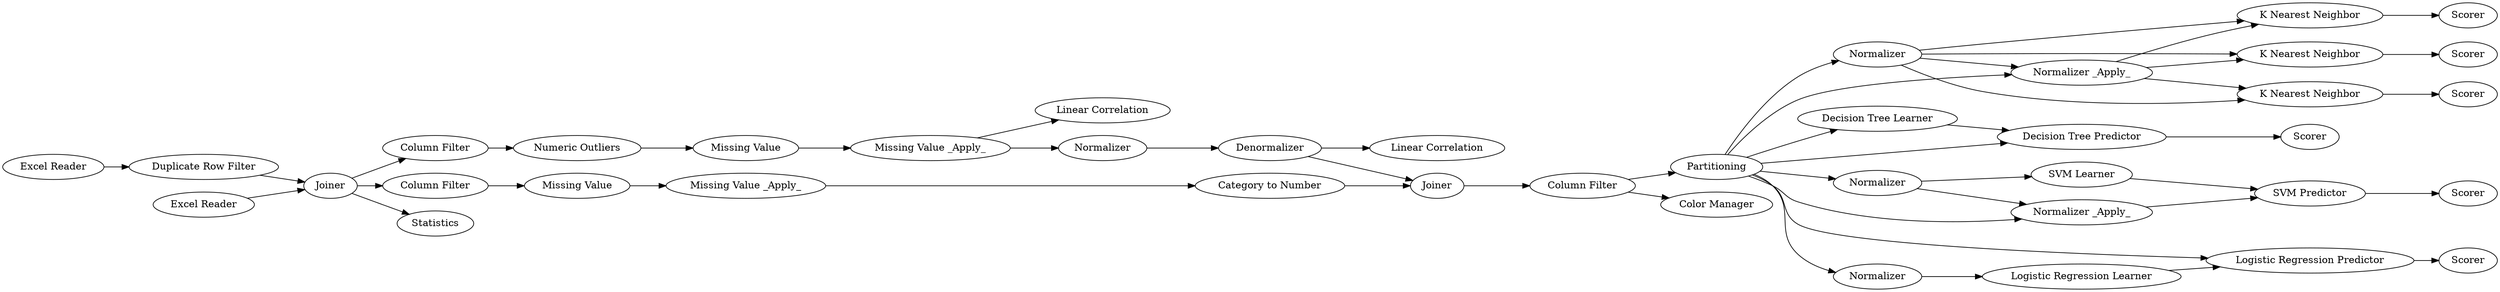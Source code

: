 digraph {
	"1447304706464593356_1716" [label="K Nearest Neighbor"]
	"1447304706464593356_7" [label=Scorer]
	"1447304706464593356_1726" [label=Statistics]
	"1447304706464593356_1665" [label="Missing Value _Apply_"]
	"1447304706464593356_1709" [label="Decision Tree Learner"]
	"1447304706464593356_1658" [label=Joiner]
	"1447304706464593356_4" [label=Joiner]
	"1447304706464593356_1721" [label="Normalizer _Apply_"]
	"1447304706464593356_1723" [label="SVM Predictor"]
	"1447304706464593356_5" [label="Duplicate Row Filter"]
	"1447304706464593356_1718" [label=Scorer]
	"1447304706464593356_1712" [label=Normalizer]
	"1447304706464593356_1728" [label="Excel Reader"]
	"1447304706464593356_1711" [label=Normalizer]
	"1447304706464593356_1715" [label="K Nearest Neighbor"]
	"1447304706464593356_10" [label="Color Manager"]
	"1447304706464593356_1719" [label=Scorer]
	"1447304706464593356_1710" [label="Decision Tree Predictor"]
	"1447304706464593356_1713" [label="Normalizer _Apply_"]
	"1447304706464593356_1706" [label=Normalizer]
	"1447304706464593356_1651" [label="Column Filter"]
	"1447304706464593356_1722" [label="SVM Learner"]
	"1447304706464593356_1729" [label="Excel Reader"]
	"1447304706464593356_1727" [label=Scorer]
	"1447304706464593356_1707" [label=Denormalizer]
	"1447304706464593356_1663" [label="Missing Value _Apply_"]
	"1447304706464593356_1664" [label="Missing Value"]
	"1447304706464593356_8" [label=Scorer]
	"1447304706464593356_9" [label="Column Filter"]
	"1447304706464593356_1717" [label=Scorer]
	"1447304706464593356_1662" [label="Missing Value"]
	"1447304706464593356_1650" [label="Column Filter"]
	"1447304706464593356_1725" [label="Linear Correlation"]
	"1447304706464593356_3" [label="Logistic Regression Learner"]
	"1447304706464593356_1654" [label="Numeric Outliers"]
	"1447304706464593356_1708" [label=Partitioning]
	"1447304706464593356_1672" [label="Linear Correlation"]
	"1447304706464593356_6" [label="Logistic Regression Predictor"]
	"1447304706464593356_1714" [label="K Nearest Neighbor"]
	"1447304706464593356_1656" [label="Category to Number"]
	"1447304706464593356_1720" [label=Normalizer]
	"1447304706464593356_1708" -> "1447304706464593356_1721"
	"1447304706464593356_1716" -> "1447304706464593356_1719"
	"1447304706464593356_1720" -> "1447304706464593356_1722"
	"1447304706464593356_9" -> "1447304706464593356_1708"
	"1447304706464593356_1663" -> "1447304706464593356_1656"
	"1447304706464593356_1714" -> "1447304706464593356_1718"
	"1447304706464593356_1708" -> "1447304706464593356_1720"
	"1447304706464593356_3" -> "1447304706464593356_6"
	"1447304706464593356_4" -> "1447304706464593356_1650"
	"1447304706464593356_1712" -> "1447304706464593356_1714"
	"1447304706464593356_1708" -> "1447304706464593356_6"
	"1447304706464593356_1728" -> "1447304706464593356_5"
	"1447304706464593356_1707" -> "1447304706464593356_1672"
	"1447304706464593356_1708" -> "1447304706464593356_1713"
	"1447304706464593356_9" -> "1447304706464593356_10"
	"1447304706464593356_1708" -> "1447304706464593356_1709"
	"1447304706464593356_1715" -> "1447304706464593356_1717"
	"1447304706464593356_1650" -> "1447304706464593356_1662"
	"1447304706464593356_1665" -> "1447304706464593356_1725"
	"1447304706464593356_5" -> "1447304706464593356_4"
	"1447304706464593356_1712" -> "1447304706464593356_1715"
	"1447304706464593356_1723" -> "1447304706464593356_1727"
	"1447304706464593356_1713" -> "1447304706464593356_1714"
	"1447304706464593356_4" -> "1447304706464593356_1651"
	"1447304706464593356_1665" -> "1447304706464593356_1706"
	"1447304706464593356_1708" -> "1447304706464593356_1710"
	"1447304706464593356_1712" -> "1447304706464593356_1716"
	"1447304706464593356_1708" -> "1447304706464593356_1712"
	"1447304706464593356_1656" -> "1447304706464593356_1658"
	"1447304706464593356_1662" -> "1447304706464593356_1663"
	"1447304706464593356_1722" -> "1447304706464593356_1723"
	"1447304706464593356_1721" -> "1447304706464593356_1723"
	"1447304706464593356_1707" -> "1447304706464593356_1658"
	"1447304706464593356_1664" -> "1447304706464593356_1665"
	"1447304706464593356_1651" -> "1447304706464593356_1654"
	"1447304706464593356_1654" -> "1447304706464593356_1664"
	"1447304706464593356_1711" -> "1447304706464593356_3"
	"1447304706464593356_1708" -> "1447304706464593356_1711"
	"1447304706464593356_1713" -> "1447304706464593356_1715"
	"1447304706464593356_1712" -> "1447304706464593356_1713"
	"1447304706464593356_1729" -> "1447304706464593356_4"
	"1447304706464593356_1709" -> "1447304706464593356_1710"
	"1447304706464593356_4" -> "1447304706464593356_1726"
	"1447304706464593356_1713" -> "1447304706464593356_1716"
	"1447304706464593356_1706" -> "1447304706464593356_1707"
	"1447304706464593356_1658" -> "1447304706464593356_9"
	"1447304706464593356_1710" -> "1447304706464593356_8"
	"1447304706464593356_1720" -> "1447304706464593356_1721"
	"1447304706464593356_6" -> "1447304706464593356_7"
	rankdir=LR
}
